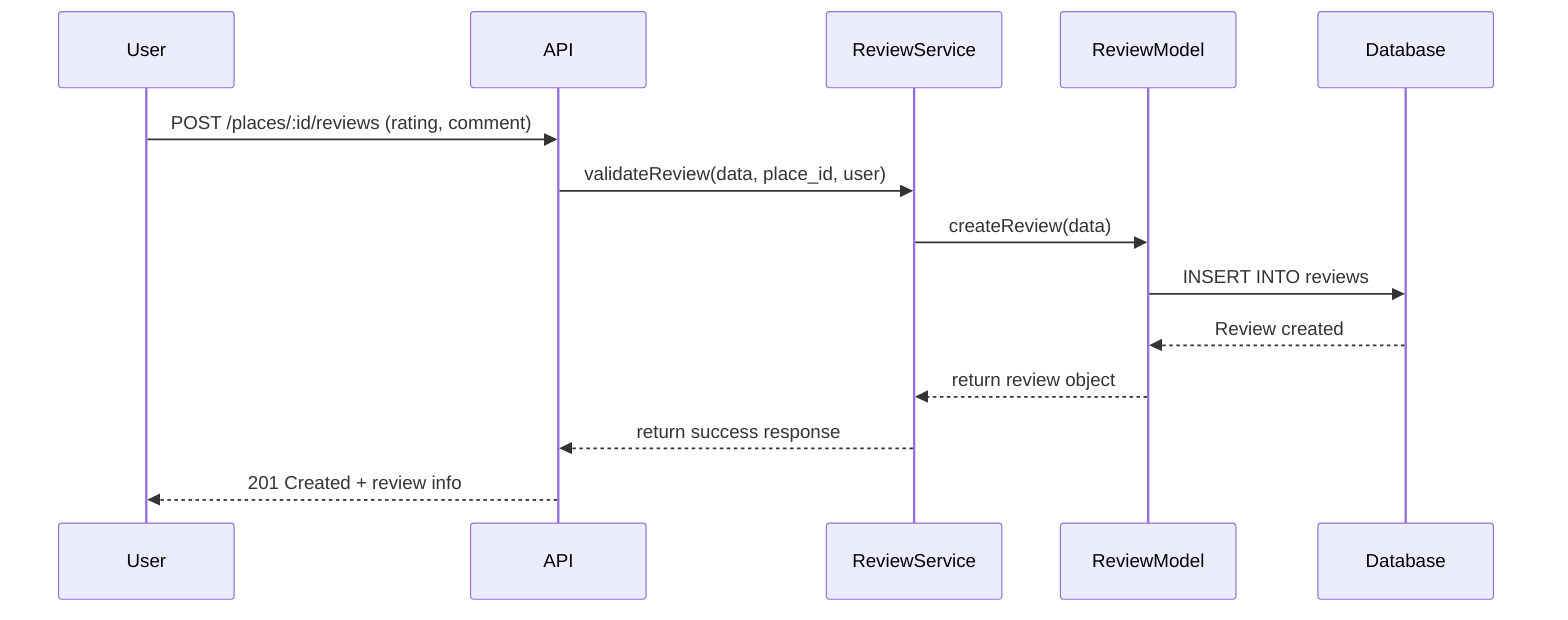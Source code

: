 sequenceDiagram
    participant User
    participant API
    participant ReviewService
    participant ReviewModel
    participant Database

    User->>API: POST /places/:id/reviews (rating, comment)
    API->>ReviewService: validateReview(data, place_id, user)
    ReviewService->>ReviewModel: createReview(data)
    ReviewModel->>Database: INSERT INTO reviews
    Database-->>ReviewModel: Review created
    ReviewModel-->>ReviewService: return review object
    ReviewService-->>API: return success response
    API-->>User: 201 Created + review info